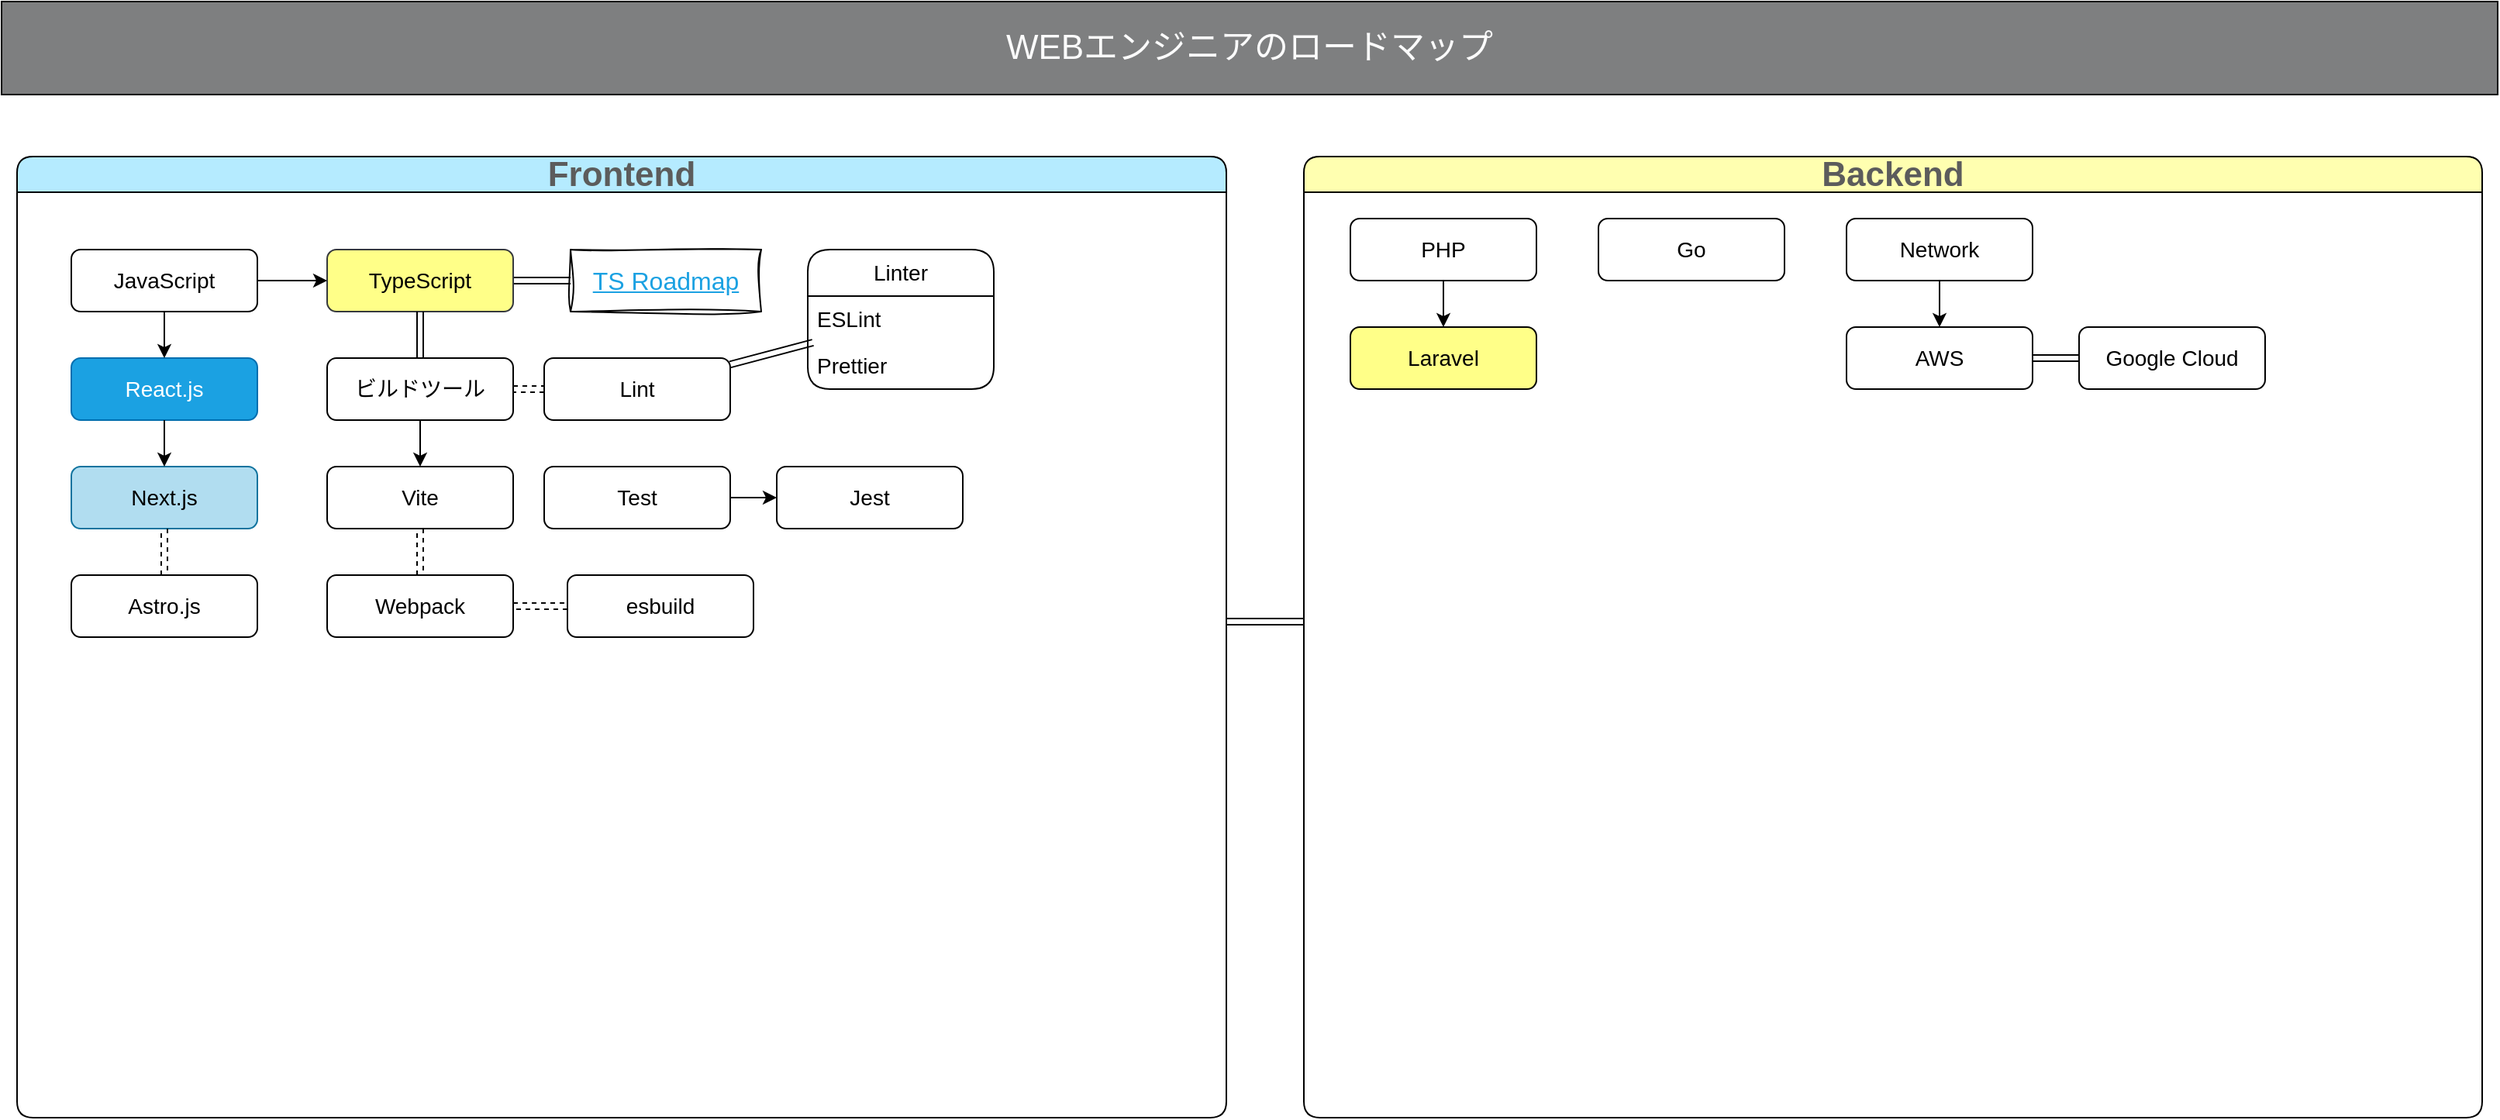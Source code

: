 <mxfile>
    <diagram id="IjlGxq18xIgi4bi9iPDO" name="ページ1">
        <mxGraphModel dx="1818" dy="2331" grid="1" gridSize="10" guides="1" tooltips="1" connect="1" arrows="1" fold="1" page="1" pageScale="1" pageWidth="827" pageHeight="1169" math="0" shadow="0">
            <root>
                <mxCell id="0"/>
                <mxCell id="1" parent="0"/>
                <mxCell id="46" value="WEBエンジニアのロードマップ" style="rounded=0;whiteSpace=wrap;html=1;fontSize=22;fillColor=#7E7F80;fontColor=#FCFCFC;" parent="1" vertex="1">
                    <mxGeometry x="-810" y="-1160" width="1610" height="60" as="geometry"/>
                </mxCell>
                <mxCell id="50" value="Backend" style="swimlane;whiteSpace=wrap;html=1;rounded=1;fontSize=22;fontColor=#5C5C5C;fillColor=#FFFFB0;swimlaneFillColor=#FFFFFF;" parent="1" vertex="1">
                    <mxGeometry x="30" y="-1060" width="760" height="620" as="geometry"/>
                </mxCell>
                <mxCell id="84" value="" style="edgeStyle=none;html=1;strokeColor=default;fontSize=22;fontColor=#5C5C5C;elbow=vertical;" parent="50" source="80" target="82" edge="1">
                    <mxGeometry relative="1" as="geometry"/>
                </mxCell>
                <mxCell id="80" value="PHP" style="rounded=1;whiteSpace=wrap;html=1;fontSize=14;imageHeight=12;" parent="50" vertex="1">
                    <mxGeometry x="30" y="40" width="120" height="40" as="geometry"/>
                </mxCell>
                <mxCell id="81" value="Go" style="rounded=1;whiteSpace=wrap;html=1;fontSize=14;imageHeight=12;" parent="50" vertex="1">
                    <mxGeometry x="190" y="40" width="120" height="40" as="geometry"/>
                </mxCell>
                <mxCell id="82" value="Laravel" style="rounded=1;whiteSpace=wrap;html=1;fontSize=14;imageHeight=12;fillColor=#ffff88;strokeColor=default;" parent="50" vertex="1">
                    <mxGeometry x="30" y="110" width="120" height="40" as="geometry"/>
                </mxCell>
                <mxCell id="87" value="" style="edgeStyle=none;html=1;strokeColor=default;fontSize=22;fontColor=#5C5C5C;elbow=vertical;" parent="50" source="83" target="85" edge="1">
                    <mxGeometry relative="1" as="geometry"/>
                </mxCell>
                <mxCell id="83" value="Network" style="rounded=1;whiteSpace=wrap;html=1;fontSize=14;imageHeight=12;" parent="50" vertex="1">
                    <mxGeometry x="350" y="40" width="120" height="40" as="geometry"/>
                </mxCell>
                <mxCell id="90" value="" style="edgeStyle=none;html=1;strokeColor=default;fontSize=22;fontColor=#5C5C5C;elbow=vertical;shape=link;" parent="50" source="85" target="89" edge="1">
                    <mxGeometry relative="1" as="geometry"/>
                </mxCell>
                <mxCell id="85" value="AWS" style="rounded=1;whiteSpace=wrap;html=1;fontSize=14;imageHeight=12;" parent="50" vertex="1">
                    <mxGeometry x="350" y="110" width="120" height="40" as="geometry"/>
                </mxCell>
                <mxCell id="89" value="Google Cloud" style="rounded=1;whiteSpace=wrap;html=1;fontSize=14;imageHeight=12;" parent="50" vertex="1">
                    <mxGeometry x="500" y="110" width="120" height="40" as="geometry"/>
                </mxCell>
                <mxCell id="51" value="Frontend" style="swimlane;whiteSpace=wrap;html=1;rounded=1;fontSize=22;fontColor=#5C5C5C;fillColor=#B5EBFF;fillStyle=auto;swimlaneFillColor=#FFFFFF;" parent="1" vertex="1">
                    <mxGeometry x="-800" y="-1060" width="780" height="620" as="geometry"/>
                </mxCell>
                <mxCell id="2" value="JavaScript" style="rounded=1;whiteSpace=wrap;html=1;fontSize=14;imageHeight=12;" parent="51" vertex="1">
                    <mxGeometry x="35" y="60" width="120" height="40" as="geometry"/>
                </mxCell>
                <mxCell id="3" value="React.js" style="whiteSpace=wrap;html=1;fontSize=14;rounded=1;imageHeight=12;fillColor=#1ba1e2;strokeColor=#006EAF;fontColor=#ffffff;" parent="51" vertex="1">
                    <mxGeometry x="35" y="130" width="120" height="40" as="geometry"/>
                </mxCell>
                <mxCell id="4" value="" style="edgeStyle=none;html=1;fontSize=14;" parent="51" source="2" target="3" edge="1">
                    <mxGeometry relative="1" as="geometry"/>
                </mxCell>
                <mxCell id="5" value="Next.js" style="whiteSpace=wrap;html=1;fontSize=14;rounded=1;imageHeight=12;fillColor=#b1ddf0;strokeColor=#10739e;" parent="51" vertex="1">
                    <mxGeometry x="35" y="200" width="120" height="40" as="geometry"/>
                </mxCell>
                <mxCell id="6" value="" style="edgeStyle=none;html=1;fontSize=14;" parent="51" source="3" target="5" edge="1">
                    <mxGeometry relative="1" as="geometry"/>
                </mxCell>
                <mxCell id="7" value="Astro.js" style="whiteSpace=wrap;html=1;fontSize=14;rounded=1;imageHeight=12;" parent="51" vertex="1">
                    <mxGeometry x="35" y="270" width="120" height="40" as="geometry"/>
                </mxCell>
                <mxCell id="30" value="" style="edgeStyle=none;shape=link;html=1;dashed=1;strokeColor=default;fontSize=14;" parent="51" source="5" target="7" edge="1">
                    <mxGeometry relative="1" as="geometry"/>
                </mxCell>
                <mxCell id="95" value="" style="edgeStyle=none;shape=link;html=1;strokeColor=default;fontSize=16;fontColor=#5C5C5C;elbow=vertical;" parent="51" source="9" target="94" edge="1">
                    <mxGeometry relative="1" as="geometry"/>
                </mxCell>
                <mxCell id="9" value="TypeScript" style="rounded=1;whiteSpace=wrap;html=1;fontSize=14;fillColor=#ffff88;strokeColor=#36393d;imageHeight=12;" parent="51" vertex="1">
                    <mxGeometry x="200" y="60" width="120" height="40" as="geometry"/>
                </mxCell>
                <mxCell id="10" value="" style="edgeStyle=none;html=1;fontSize=14;" parent="51" source="2" target="9" edge="1">
                    <mxGeometry relative="1" as="geometry"/>
                </mxCell>
                <mxCell id="25" value="" style="edgeStyle=none;html=1;fontSize=14;shape=link;" parent="51" source="13" target="9" edge="1">
                    <mxGeometry relative="1" as="geometry"/>
                </mxCell>
                <mxCell id="13" value="ビルドツール" style="whiteSpace=wrap;html=1;fontSize=14;rounded=1;imageHeight=12;" parent="51" vertex="1">
                    <mxGeometry x="200" y="130" width="120" height="40" as="geometry"/>
                </mxCell>
                <mxCell id="17" value="Vite" style="whiteSpace=wrap;html=1;fontSize=14;rounded=1;imageHeight=12;" parent="51" vertex="1">
                    <mxGeometry x="200" y="200" width="120" height="40" as="geometry"/>
                </mxCell>
                <mxCell id="26" value="" style="edgeStyle=none;html=1;fontSize=14;strokeColor=default;" parent="51" source="13" target="17" edge="1">
                    <mxGeometry relative="1" as="geometry"/>
                </mxCell>
                <mxCell id="22" value="Webpack" style="whiteSpace=wrap;html=1;fontSize=14;rounded=1;imageHeight=24;" parent="51" vertex="1">
                    <mxGeometry x="200" y="270" width="120" height="40" as="geometry"/>
                </mxCell>
                <mxCell id="27" value="" style="edgeStyle=none;html=1;strokeColor=default;fontSize=14;shape=link;dashed=1;" parent="51" source="17" target="22" edge="1">
                    <mxGeometry relative="1" as="geometry"/>
                </mxCell>
                <mxCell id="29" value="" style="edgeStyle=none;shape=link;html=1;dashed=1;strokeColor=default;fontSize=14;" parent="51" source="22" target="28" edge="1">
                    <mxGeometry relative="1" as="geometry"/>
                </mxCell>
                <mxCell id="97" value="" style="edgeStyle=none;shape=link;html=1;strokeColor=default;fontSize=16;fontColor=#1BA1E2;elbow=vertical;" parent="51" source="31" target="42" edge="1">
                    <mxGeometry relative="1" as="geometry"/>
                </mxCell>
                <mxCell id="31" value="Lint" style="whiteSpace=wrap;html=1;fontSize=14;rounded=1;imageHeight=12;" parent="51" vertex="1">
                    <mxGeometry x="340" y="130" width="120" height="40" as="geometry"/>
                </mxCell>
                <mxCell id="32" value="" style="edgeStyle=none;shape=link;html=1;dashed=1;strokeColor=default;fontSize=14;" parent="51" source="13" target="31" edge="1">
                    <mxGeometry relative="1" as="geometry"/>
                </mxCell>
                <mxCell id="28" value="esbuild" style="whiteSpace=wrap;html=1;fontSize=14;rounded=1;imageHeight=24;" parent="51" vertex="1">
                    <mxGeometry x="355" y="270" width="120" height="40" as="geometry"/>
                </mxCell>
                <UserObject label="TS Roadmap" link="https://roadmap.sh/typescript" linkTarget="_blank" id="94">
                    <mxCell style="text;html=1;strokeColor=default;fillColor=none;whiteSpace=wrap;align=center;verticalAlign=middle;fontColor=#1BA1E2;fontStyle=4;rounded=0;fontSize=16;labelBackgroundColor=none;labelBorderColor=none;glass=0;sketch=1;curveFitting=1;jiggle=2;" parent="51" vertex="1">
                        <mxGeometry x="357" y="60" width="123" height="40" as="geometry"/>
                    </mxCell>
                </UserObject>
                <mxCell id="101" value="" style="edgeStyle=none;html=1;" edge="1" parent="51" source="98" target="99">
                    <mxGeometry relative="1" as="geometry"/>
                </mxCell>
                <mxCell id="98" value="Test" style="whiteSpace=wrap;html=1;fontSize=14;rounded=1;imageHeight=12;" vertex="1" parent="51">
                    <mxGeometry x="340" y="200" width="120" height="40" as="geometry"/>
                </mxCell>
                <mxCell id="40" value="Linter" style="swimlane;fontStyle=0;childLayout=stackLayout;horizontal=1;startSize=30;horizontalStack=0;resizeParent=1;resizeParentMax=0;resizeLast=0;collapsible=1;marginBottom=0;whiteSpace=wrap;html=1;rounded=1;fontSize=14;arcSize=16;" parent="51" vertex="1">
                    <mxGeometry x="510" y="60" width="120" height="90" as="geometry"/>
                </mxCell>
                <mxCell id="42" value="ESLint" style="text;strokeColor=none;fillColor=none;align=left;verticalAlign=middle;spacingLeft=4;spacingRight=4;overflow=hidden;points=[[0,0.5],[1,0.5]];portConstraint=eastwest;rotatable=0;whiteSpace=wrap;html=1;rounded=1;dashed=1;fontSize=14;" parent="40" vertex="1">
                    <mxGeometry y="30" width="120" height="30" as="geometry"/>
                </mxCell>
                <mxCell id="43" value="Prettier" style="text;strokeColor=none;fillColor=none;align=left;verticalAlign=middle;spacingLeft=4;spacingRight=4;overflow=hidden;points=[[0,0.5],[1,0.5]];portConstraint=eastwest;rotatable=0;whiteSpace=wrap;html=1;rounded=1;dashed=1;fontSize=14;" parent="40" vertex="1">
                    <mxGeometry y="60" width="120" height="30" as="geometry"/>
                </mxCell>
                <mxCell id="99" value="Jest" style="whiteSpace=wrap;html=1;fontSize=14;rounded=1;imageHeight=12;" vertex="1" parent="51">
                    <mxGeometry x="490" y="200" width="120" height="40" as="geometry"/>
                </mxCell>
                <mxCell id="79" value="" style="endArrow=classic;html=1;strokeColor=default;fontSize=22;fontColor=#5C5C5C;shape=link;elbow=vertical;" parent="1" edge="1">
                    <mxGeometry width="50" height="50" relative="1" as="geometry">
                        <mxPoint x="-20" y="-760" as="sourcePoint"/>
                        <mxPoint x="30" y="-760" as="targetPoint"/>
                    </mxGeometry>
                </mxCell>
            </root>
        </mxGraphModel>
    </diagram>
</mxfile>